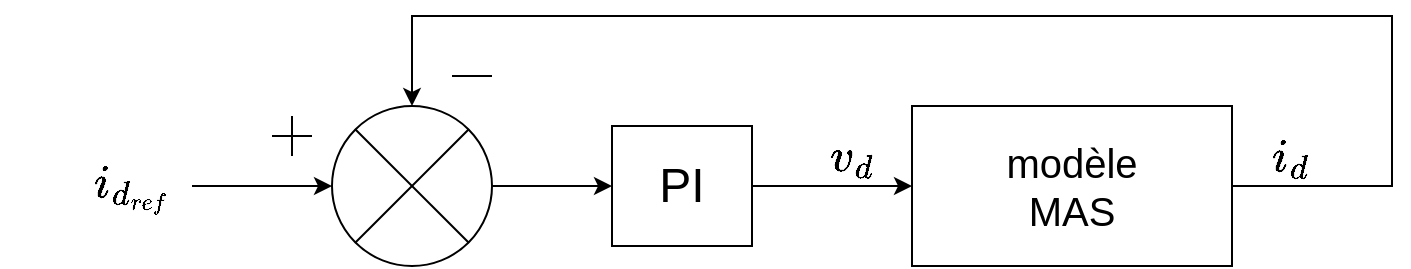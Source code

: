 <mxfile version="23.1.2" type="device">
  <diagram name="Página-1" id="taj6eajACPBFfB_bp7X4">
    <mxGraphModel dx="2569" dy="857" grid="1" gridSize="10" guides="1" tooltips="1" connect="1" arrows="1" fold="1" page="1" pageScale="1" pageWidth="1169" pageHeight="827" math="1" shadow="0">
      <root>
        <mxCell id="0" />
        <mxCell id="1" parent="0" />
        <mxCell id="V8lNUS2OXUibBGvljUvQ-27" style="edgeStyle=orthogonalEdgeStyle;rounded=0;orthogonalLoop=1;jettySize=auto;html=1;entryX=0;entryY=0.5;entryDx=0;entryDy=0;" parent="1" source="V8lNUS2OXUibBGvljUvQ-1" edge="1">
          <mxGeometry relative="1" as="geometry">
            <mxPoint x="100" y="225" as="targetPoint" />
          </mxGeometry>
        </mxCell>
        <mxCell id="V8lNUS2OXUibBGvljUvQ-1" value="" style="shape=sumEllipse;perimeter=ellipsePerimeter;whiteSpace=wrap;html=1;backgroundOutline=1;" parent="1" vertex="1">
          <mxGeometry x="-40" y="185" width="80" height="80" as="geometry" />
        </mxCell>
        <mxCell id="JfqN7dgW8ZJqLfpfv8Oj-4" style="edgeStyle=orthogonalEdgeStyle;rounded=0;orthogonalLoop=1;jettySize=auto;html=1;entryX=0.5;entryY=0;entryDx=0;entryDy=0;" edge="1" parent="1" source="V8lNUS2OXUibBGvljUvQ-5" target="V8lNUS2OXUibBGvljUvQ-1">
          <mxGeometry relative="1" as="geometry">
            <Array as="points">
              <mxPoint x="490" y="225" />
              <mxPoint x="490" y="140" />
              <mxPoint y="140" />
            </Array>
          </mxGeometry>
        </mxCell>
        <mxCell id="V8lNUS2OXUibBGvljUvQ-5" value="&lt;font style=&quot;font-size: 20px;&quot;&gt;modèle&lt;br&gt;MAS&lt;/font&gt;" style="rounded=0;whiteSpace=wrap;html=1;" parent="1" vertex="1">
          <mxGeometry x="250" y="185" width="160" height="80" as="geometry" />
        </mxCell>
        <mxCell id="V8lNUS2OXUibBGvljUvQ-29" value="" style="endArrow=classic;html=1;rounded=0;entryX=0;entryY=0.5;entryDx=0;entryDy=0;" parent="1" target="V8lNUS2OXUibBGvljUvQ-1" edge="1">
          <mxGeometry width="50" height="50" relative="1" as="geometry">
            <mxPoint x="-110" y="225" as="sourcePoint" />
            <mxPoint x="90" y="230" as="targetPoint" />
          </mxGeometry>
        </mxCell>
        <mxCell id="V8lNUS2OXUibBGvljUvQ-30" value="" style="endArrow=none;html=1;rounded=0;" parent="1" edge="1">
          <mxGeometry width="50" height="50" relative="1" as="geometry">
            <mxPoint x="-60" y="210" as="sourcePoint" />
            <mxPoint x="-60" y="190" as="targetPoint" />
          </mxGeometry>
        </mxCell>
        <mxCell id="V8lNUS2OXUibBGvljUvQ-31" value="" style="endArrow=none;html=1;rounded=0;" parent="1" edge="1">
          <mxGeometry width="50" height="50" relative="1" as="geometry">
            <mxPoint x="-50" y="200" as="sourcePoint" />
            <mxPoint x="-70" y="200" as="targetPoint" />
          </mxGeometry>
        </mxCell>
        <mxCell id="V8lNUS2OXUibBGvljUvQ-32" value="" style="endArrow=none;html=1;rounded=0;" parent="1" edge="1">
          <mxGeometry width="50" height="50" relative="1" as="geometry">
            <mxPoint x="20" y="170" as="sourcePoint" />
            <mxPoint x="40" y="170" as="targetPoint" />
          </mxGeometry>
        </mxCell>
        <mxCell id="V8lNUS2OXUibBGvljUvQ-33" value="&lt;font style=&quot;font-size: 20px;&quot;&gt;$$i_{d_{ref}}$$&lt;/font&gt;" style="text;html=1;strokeColor=none;fillColor=none;align=center;verticalAlign=middle;whiteSpace=wrap;rounded=0;" parent="1" vertex="1">
          <mxGeometry x="-170" y="210" width="60" height="30" as="geometry" />
        </mxCell>
        <mxCell id="V8lNUS2OXUibBGvljUvQ-35" value="&lt;font style=&quot;font-size: 20px;&quot;&gt;$$i_{d}$$&lt;/font&gt;" style="text;html=1;strokeColor=none;fillColor=none;align=center;verticalAlign=middle;whiteSpace=wrap;rounded=0;" parent="1" vertex="1">
          <mxGeometry x="410" y="195" width="60" height="30" as="geometry" />
        </mxCell>
        <mxCell id="JfqN7dgW8ZJqLfpfv8Oj-2" style="edgeStyle=orthogonalEdgeStyle;rounded=0;orthogonalLoop=1;jettySize=auto;html=1;entryX=0;entryY=0.5;entryDx=0;entryDy=0;" edge="1" parent="1" source="JfqN7dgW8ZJqLfpfv8Oj-1" target="V8lNUS2OXUibBGvljUvQ-5">
          <mxGeometry relative="1" as="geometry" />
        </mxCell>
        <mxCell id="JfqN7dgW8ZJqLfpfv8Oj-1" value="&lt;font style=&quot;font-size: 24px;&quot;&gt;PI&lt;/font&gt;" style="rounded=0;whiteSpace=wrap;html=1;" vertex="1" parent="1">
          <mxGeometry x="100" y="195" width="70" height="60" as="geometry" />
        </mxCell>
        <mxCell id="JfqN7dgW8ZJqLfpfv8Oj-5" value="&lt;font style=&quot;font-size: 20px;&quot;&gt;$$v_{d}$$&lt;/font&gt;" style="text;html=1;strokeColor=none;fillColor=none;align=center;verticalAlign=middle;whiteSpace=wrap;rounded=0;" vertex="1" parent="1">
          <mxGeometry x="190" y="195" width="60" height="30" as="geometry" />
        </mxCell>
      </root>
    </mxGraphModel>
  </diagram>
</mxfile>
